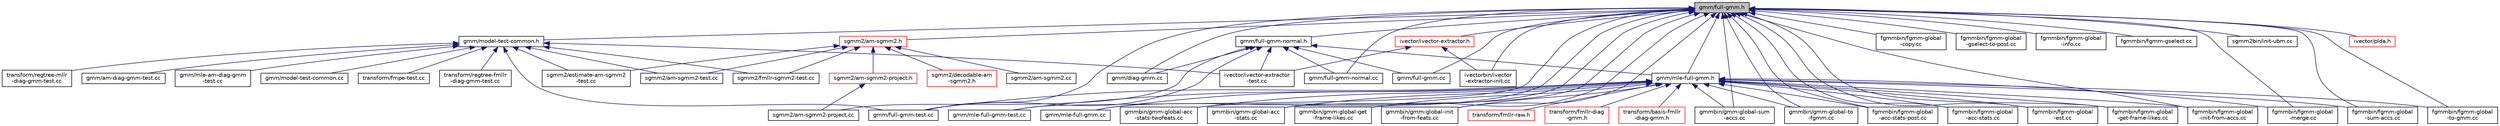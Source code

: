 digraph "gmm/full-gmm.h"
{
  edge [fontname="Helvetica",fontsize="10",labelfontname="Helvetica",labelfontsize="10"];
  node [fontname="Helvetica",fontsize="10",shape=record];
  Node50 [label="gmm/full-gmm.h",height=0.2,width=0.4,color="black", fillcolor="grey75", style="filled", fontcolor="black"];
  Node50 -> Node51 [dir="back",color="midnightblue",fontsize="10",style="solid",fontname="Helvetica"];
  Node51 [label="gmm/model-test-common.h",height=0.2,width=0.4,color="black", fillcolor="white", style="filled",URL="$model-test-common_8h.html"];
  Node51 -> Node52 [dir="back",color="midnightblue",fontsize="10",style="solid",fontname="Helvetica"];
  Node52 [label="gmm/am-diag-gmm-test.cc",height=0.2,width=0.4,color="black", fillcolor="white", style="filled",URL="$am-diag-gmm-test_8cc.html"];
  Node51 -> Node53 [dir="back",color="midnightblue",fontsize="10",style="solid",fontname="Helvetica"];
  Node53 [label="gmm/full-gmm-test.cc",height=0.2,width=0.4,color="black", fillcolor="white", style="filled",URL="$full-gmm-test_8cc.html"];
  Node51 -> Node54 [dir="back",color="midnightblue",fontsize="10",style="solid",fontname="Helvetica"];
  Node54 [label="gmm/mle-am-diag-gmm\l-test.cc",height=0.2,width=0.4,color="black", fillcolor="white", style="filled",URL="$mle-am-diag-gmm-test_8cc.html"];
  Node51 -> Node55 [dir="back",color="midnightblue",fontsize="10",style="solid",fontname="Helvetica"];
  Node55 [label="gmm/model-test-common.cc",height=0.2,width=0.4,color="black", fillcolor="white", style="filled",URL="$model-test-common_8cc.html"];
  Node51 -> Node56 [dir="back",color="midnightblue",fontsize="10",style="solid",fontname="Helvetica"];
  Node56 [label="transform/fmpe-test.cc",height=0.2,width=0.4,color="black", fillcolor="white", style="filled",URL="$fmpe-test_8cc.html"];
  Node51 -> Node57 [dir="back",color="midnightblue",fontsize="10",style="solid",fontname="Helvetica"];
  Node57 [label="transform/regtree-fmllr\l-diag-gmm-test.cc",height=0.2,width=0.4,color="black", fillcolor="white", style="filled",URL="$regtree-fmllr-diag-gmm-test_8cc.html"];
  Node51 -> Node58 [dir="back",color="midnightblue",fontsize="10",style="solid",fontname="Helvetica"];
  Node58 [label="transform/regtree-mllr\l-diag-gmm-test.cc",height=0.2,width=0.4,color="black", fillcolor="white", style="filled",URL="$regtree-mllr-diag-gmm-test_8cc.html"];
  Node51 -> Node59 [dir="back",color="midnightblue",fontsize="10",style="solid",fontname="Helvetica"];
  Node59 [label="sgmm2/am-sgmm2-test.cc",height=0.2,width=0.4,color="black", fillcolor="white", style="filled",URL="$am-sgmm2-test_8cc.html"];
  Node51 -> Node60 [dir="back",color="midnightblue",fontsize="10",style="solid",fontname="Helvetica"];
  Node60 [label="sgmm2/estimate-am-sgmm2\l-test.cc",height=0.2,width=0.4,color="black", fillcolor="white", style="filled",URL="$estimate-am-sgmm2-test_8cc.html"];
  Node51 -> Node61 [dir="back",color="midnightblue",fontsize="10",style="solid",fontname="Helvetica"];
  Node61 [label="sgmm2/fmllr-sgmm2-test.cc",height=0.2,width=0.4,color="black", fillcolor="white", style="filled",URL="$fmllr-sgmm2-test_8cc.html"];
  Node51 -> Node62 [dir="back",color="midnightblue",fontsize="10",style="solid",fontname="Helvetica"];
  Node62 [label="ivector/ivector-extractor\l-test.cc",height=0.2,width=0.4,color="black", fillcolor="white", style="filled",URL="$ivector-extractor-test_8cc.html"];
  Node50 -> Node63 [dir="back",color="midnightblue",fontsize="10",style="solid",fontname="Helvetica"];
  Node63 [label="gmm/diag-gmm.cc",height=0.2,width=0.4,color="black", fillcolor="white", style="filled",URL="$diag-gmm_8cc.html"];
  Node50 -> Node64 [dir="back",color="midnightblue",fontsize="10",style="solid",fontname="Helvetica"];
  Node64 [label="gmm/full-gmm-normal.h",height=0.2,width=0.4,color="black", fillcolor="white", style="filled",URL="$full-gmm-normal_8h.html"];
  Node64 -> Node63 [dir="back",color="midnightblue",fontsize="10",style="solid",fontname="Helvetica"];
  Node64 -> Node65 [dir="back",color="midnightblue",fontsize="10",style="solid",fontname="Helvetica"];
  Node65 [label="gmm/full-gmm-normal.cc",height=0.2,width=0.4,color="black", fillcolor="white", style="filled",URL="$full-gmm-normal_8cc.html"];
  Node64 -> Node53 [dir="back",color="midnightblue",fontsize="10",style="solid",fontname="Helvetica"];
  Node64 -> Node66 [dir="back",color="midnightblue",fontsize="10",style="solid",fontname="Helvetica"];
  Node66 [label="gmm/mle-full-gmm.h",height=0.2,width=0.4,color="black", fillcolor="white", style="filled",URL="$mle-full-gmm_8h.html"];
  Node66 -> Node53 [dir="back",color="midnightblue",fontsize="10",style="solid",fontname="Helvetica"];
  Node66 -> Node67 [dir="back",color="midnightblue",fontsize="10",style="solid",fontname="Helvetica"];
  Node67 [label="gmm/mle-full-gmm-test.cc",height=0.2,width=0.4,color="black", fillcolor="white", style="filled",URL="$mle-full-gmm-test_8cc.html"];
  Node66 -> Node68 [dir="back",color="midnightblue",fontsize="10",style="solid",fontname="Helvetica"];
  Node68 [label="gmm/mle-full-gmm.cc",height=0.2,width=0.4,color="black", fillcolor="white", style="filled",URL="$mle-full-gmm_8cc.html"];
  Node66 -> Node69 [dir="back",color="midnightblue",fontsize="10",style="solid",fontname="Helvetica"];
  Node69 [label="transform/fmllr-diag\l-gmm.h",height=0.2,width=0.4,color="red", fillcolor="white", style="filled",URL="$fmllr-diag-gmm_8h.html"];
  Node66 -> Node93 [dir="back",color="midnightblue",fontsize="10",style="solid",fontname="Helvetica"];
  Node93 [label="transform/basis-fmllr\l-diag-gmm.h",height=0.2,width=0.4,color="red", fillcolor="white", style="filled",URL="$basis-fmllr-diag-gmm_8h.html"];
  Node66 -> Node94 [dir="back",color="midnightblue",fontsize="10",style="solid",fontname="Helvetica"];
  Node94 [label="transform/fmllr-raw.h",height=0.2,width=0.4,color="red", fillcolor="white", style="filled",URL="$fmllr-raw_8h.html"];
  Node66 -> Node97 [dir="back",color="midnightblue",fontsize="10",style="solid",fontname="Helvetica"];
  Node97 [label="gmmbin/gmm-global-acc\l-stats-twofeats.cc",height=0.2,width=0.4,color="black", fillcolor="white", style="filled",URL="$gmm-global-acc-stats-twofeats_8cc.html"];
  Node66 -> Node98 [dir="back",color="midnightblue",fontsize="10",style="solid",fontname="Helvetica"];
  Node98 [label="gmmbin/gmm-global-acc\l-stats.cc",height=0.2,width=0.4,color="black", fillcolor="white", style="filled",URL="$gmm-global-acc-stats_8cc.html"];
  Node66 -> Node99 [dir="back",color="midnightblue",fontsize="10",style="solid",fontname="Helvetica"];
  Node99 [label="gmmbin/gmm-global-get\l-frame-likes.cc",height=0.2,width=0.4,color="black", fillcolor="white", style="filled",URL="$gmm-global-get-frame-likes_8cc.html"];
  Node66 -> Node100 [dir="back",color="midnightblue",fontsize="10",style="solid",fontname="Helvetica"];
  Node100 [label="gmmbin/gmm-global-init\l-from-feats.cc",height=0.2,width=0.4,color="black", fillcolor="white", style="filled",URL="$gmm-global-init-from-feats_8cc.html"];
  Node66 -> Node101 [dir="back",color="midnightblue",fontsize="10",style="solid",fontname="Helvetica"];
  Node101 [label="gmmbin/gmm-global-sum\l-accs.cc",height=0.2,width=0.4,color="black", fillcolor="white", style="filled",URL="$gmm-global-sum-accs_8cc.html"];
  Node66 -> Node102 [dir="back",color="midnightblue",fontsize="10",style="solid",fontname="Helvetica"];
  Node102 [label="gmmbin/gmm-global-to\l-fgmm.cc",height=0.2,width=0.4,color="black", fillcolor="white", style="filled",URL="$gmm-global-to-fgmm_8cc.html"];
  Node66 -> Node103 [dir="back",color="midnightblue",fontsize="10",style="solid",fontname="Helvetica"];
  Node103 [label="fgmmbin/fgmm-global\l-acc-stats-post.cc",height=0.2,width=0.4,color="black", fillcolor="white", style="filled",URL="$fgmm-global-acc-stats-post_8cc.html"];
  Node66 -> Node104 [dir="back",color="midnightblue",fontsize="10",style="solid",fontname="Helvetica"];
  Node104 [label="fgmmbin/fgmm-global\l-acc-stats.cc",height=0.2,width=0.4,color="black", fillcolor="white", style="filled",URL="$fgmm-global-acc-stats_8cc.html"];
  Node66 -> Node105 [dir="back",color="midnightblue",fontsize="10",style="solid",fontname="Helvetica"];
  Node105 [label="fgmmbin/fgmm-global\l-est.cc",height=0.2,width=0.4,color="black", fillcolor="white", style="filled",URL="$fgmm-global-est_8cc.html"];
  Node66 -> Node106 [dir="back",color="midnightblue",fontsize="10",style="solid",fontname="Helvetica"];
  Node106 [label="fgmmbin/fgmm-global\l-get-frame-likes.cc",height=0.2,width=0.4,color="black", fillcolor="white", style="filled",URL="$fgmm-global-get-frame-likes_8cc.html"];
  Node66 -> Node107 [dir="back",color="midnightblue",fontsize="10",style="solid",fontname="Helvetica"];
  Node107 [label="fgmmbin/fgmm-global\l-init-from-accs.cc",height=0.2,width=0.4,color="black", fillcolor="white", style="filled",URL="$fgmm-global-init-from-accs_8cc.html"];
  Node66 -> Node108 [dir="back",color="midnightblue",fontsize="10",style="solid",fontname="Helvetica"];
  Node108 [label="fgmmbin/fgmm-global\l-merge.cc",height=0.2,width=0.4,color="black", fillcolor="white", style="filled",URL="$fgmm-global-merge_8cc.html"];
  Node66 -> Node109 [dir="back",color="midnightblue",fontsize="10",style="solid",fontname="Helvetica"];
  Node109 [label="fgmmbin/fgmm-global\l-sum-accs.cc",height=0.2,width=0.4,color="black", fillcolor="white", style="filled",URL="$fgmm-global-sum-accs_8cc.html"];
  Node66 -> Node110 [dir="back",color="midnightblue",fontsize="10",style="solid",fontname="Helvetica"];
  Node110 [label="fgmmbin/fgmm-global\l-to-gmm.cc",height=0.2,width=0.4,color="black", fillcolor="white", style="filled",URL="$fgmm-global-to-gmm_8cc.html"];
  Node64 -> Node111 [dir="back",color="midnightblue",fontsize="10",style="solid",fontname="Helvetica"];
  Node111 [label="gmm/full-gmm.cc",height=0.2,width=0.4,color="black", fillcolor="white", style="filled",URL="$full-gmm_8cc.html"];
  Node64 -> Node112 [dir="back",color="midnightblue",fontsize="10",style="solid",fontname="Helvetica"];
  Node112 [label="sgmm2/am-sgmm2-project.cc",height=0.2,width=0.4,color="black", fillcolor="white", style="filled",URL="$am-sgmm2-project_8cc.html"];
  Node64 -> Node62 [dir="back",color="midnightblue",fontsize="10",style="solid",fontname="Helvetica"];
  Node50 -> Node65 [dir="back",color="midnightblue",fontsize="10",style="solid",fontname="Helvetica"];
  Node50 -> Node53 [dir="back",color="midnightblue",fontsize="10",style="solid",fontname="Helvetica"];
  Node50 -> Node66 [dir="back",color="midnightblue",fontsize="10",style="solid",fontname="Helvetica"];
  Node50 -> Node111 [dir="back",color="midnightblue",fontsize="10",style="solid",fontname="Helvetica"];
  Node50 -> Node67 [dir="back",color="midnightblue",fontsize="10",style="solid",fontname="Helvetica"];
  Node50 -> Node68 [dir="back",color="midnightblue",fontsize="10",style="solid",fontname="Helvetica"];
  Node50 -> Node97 [dir="back",color="midnightblue",fontsize="10",style="solid",fontname="Helvetica"];
  Node50 -> Node98 [dir="back",color="midnightblue",fontsize="10",style="solid",fontname="Helvetica"];
  Node50 -> Node99 [dir="back",color="midnightblue",fontsize="10",style="solid",fontname="Helvetica"];
  Node50 -> Node100 [dir="back",color="midnightblue",fontsize="10",style="solid",fontname="Helvetica"];
  Node50 -> Node101 [dir="back",color="midnightblue",fontsize="10",style="solid",fontname="Helvetica"];
  Node50 -> Node102 [dir="back",color="midnightblue",fontsize="10",style="solid",fontname="Helvetica"];
  Node50 -> Node103 [dir="back",color="midnightblue",fontsize="10",style="solid",fontname="Helvetica"];
  Node50 -> Node104 [dir="back",color="midnightblue",fontsize="10",style="solid",fontname="Helvetica"];
  Node50 -> Node113 [dir="back",color="midnightblue",fontsize="10",style="solid",fontname="Helvetica"];
  Node113 [label="fgmmbin/fgmm-global\l-copy.cc",height=0.2,width=0.4,color="black", fillcolor="white", style="filled",URL="$fgmm-global-copy_8cc.html"];
  Node50 -> Node105 [dir="back",color="midnightblue",fontsize="10",style="solid",fontname="Helvetica"];
  Node50 -> Node106 [dir="back",color="midnightblue",fontsize="10",style="solid",fontname="Helvetica"];
  Node50 -> Node114 [dir="back",color="midnightblue",fontsize="10",style="solid",fontname="Helvetica"];
  Node114 [label="fgmmbin/fgmm-global\l-gselect-to-post.cc",height=0.2,width=0.4,color="black", fillcolor="white", style="filled",URL="$fgmm-global-gselect-to-post_8cc.html"];
  Node50 -> Node115 [dir="back",color="midnightblue",fontsize="10",style="solid",fontname="Helvetica"];
  Node115 [label="fgmmbin/fgmm-global\l-info.cc",height=0.2,width=0.4,color="black", fillcolor="white", style="filled",URL="$fgmm-global-info_8cc.html"];
  Node50 -> Node107 [dir="back",color="midnightblue",fontsize="10",style="solid",fontname="Helvetica"];
  Node50 -> Node108 [dir="back",color="midnightblue",fontsize="10",style="solid",fontname="Helvetica"];
  Node50 -> Node109 [dir="back",color="midnightblue",fontsize="10",style="solid",fontname="Helvetica"];
  Node50 -> Node110 [dir="back",color="midnightblue",fontsize="10",style="solid",fontname="Helvetica"];
  Node50 -> Node116 [dir="back",color="midnightblue",fontsize="10",style="solid",fontname="Helvetica"];
  Node116 [label="fgmmbin/fgmm-gselect.cc",height=0.2,width=0.4,color="black", fillcolor="white", style="filled",URL="$fgmm-gselect_8cc.html"];
  Node50 -> Node117 [dir="back",color="midnightblue",fontsize="10",style="solid",fontname="Helvetica"];
  Node117 [label="sgmm2/am-sgmm2.h",height=0.2,width=0.4,color="red", fillcolor="white", style="filled",URL="$am-sgmm2_8h.html"];
  Node117 -> Node118 [dir="back",color="midnightblue",fontsize="10",style="solid",fontname="Helvetica"];
  Node118 [label="sgmm2/am-sgmm2-project.h",height=0.2,width=0.4,color="red", fillcolor="white", style="filled",URL="$am-sgmm2-project_8h.html"];
  Node118 -> Node112 [dir="back",color="midnightblue",fontsize="10",style="solid",fontname="Helvetica"];
  Node117 -> Node59 [dir="back",color="midnightblue",fontsize="10",style="solid",fontname="Helvetica"];
  Node117 -> Node120 [dir="back",color="midnightblue",fontsize="10",style="solid",fontname="Helvetica"];
  Node120 [label="sgmm2/am-sgmm2.cc",height=0.2,width=0.4,color="black", fillcolor="white", style="filled",URL="$am-sgmm2_8cc.html"];
  Node117 -> Node121 [dir="back",color="midnightblue",fontsize="10",style="solid",fontname="Helvetica"];
  Node121 [label="sgmm2/decodable-am\l-sgmm2.h",height=0.2,width=0.4,color="red", fillcolor="white", style="filled",URL="$decodable-am-sgmm2_8h.html"];
  Node117 -> Node60 [dir="back",color="midnightblue",fontsize="10",style="solid",fontname="Helvetica"];
  Node117 -> Node61 [dir="back",color="midnightblue",fontsize="10",style="solid",fontname="Helvetica"];
  Node50 -> Node148 [dir="back",color="midnightblue",fontsize="10",style="solid",fontname="Helvetica"];
  Node148 [label="sgmm2bin/init-ubm.cc",height=0.2,width=0.4,color="black", fillcolor="white", style="filled",URL="$init-ubm_8cc.html"];
  Node50 -> Node149 [dir="back",color="midnightblue",fontsize="10",style="solid",fontname="Helvetica"];
  Node149 [label="ivector/ivector-extractor.h",height=0.2,width=0.4,color="red", fillcolor="white", style="filled",URL="$ivector-extractor_8h.html"];
  Node149 -> Node62 [dir="back",color="midnightblue",fontsize="10",style="solid",fontname="Helvetica"];
  Node149 -> Node157 [dir="back",color="midnightblue",fontsize="10",style="solid",fontname="Helvetica"];
  Node157 [label="ivectorbin/ivector\l-extractor-init.cc",height=0.2,width=0.4,color="black", fillcolor="white", style="filled",URL="$ivector-extractor-init_8cc.html"];
  Node50 -> Node161 [dir="back",color="midnightblue",fontsize="10",style="solid",fontname="Helvetica"];
  Node161 [label="ivector/plda.h",height=0.2,width=0.4,color="red", fillcolor="white", style="filled",URL="$plda_8h.html"];
  Node50 -> Node157 [dir="back",color="midnightblue",fontsize="10",style="solid",fontname="Helvetica"];
}
